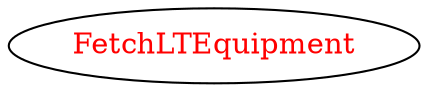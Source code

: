 digraph dependencyGraph {
 concentrate=true;
 ranksep="2.0";
 rankdir="LR"; 
 splines="ortho";
"FetchLTEquipment" [fontcolor="red"];
}